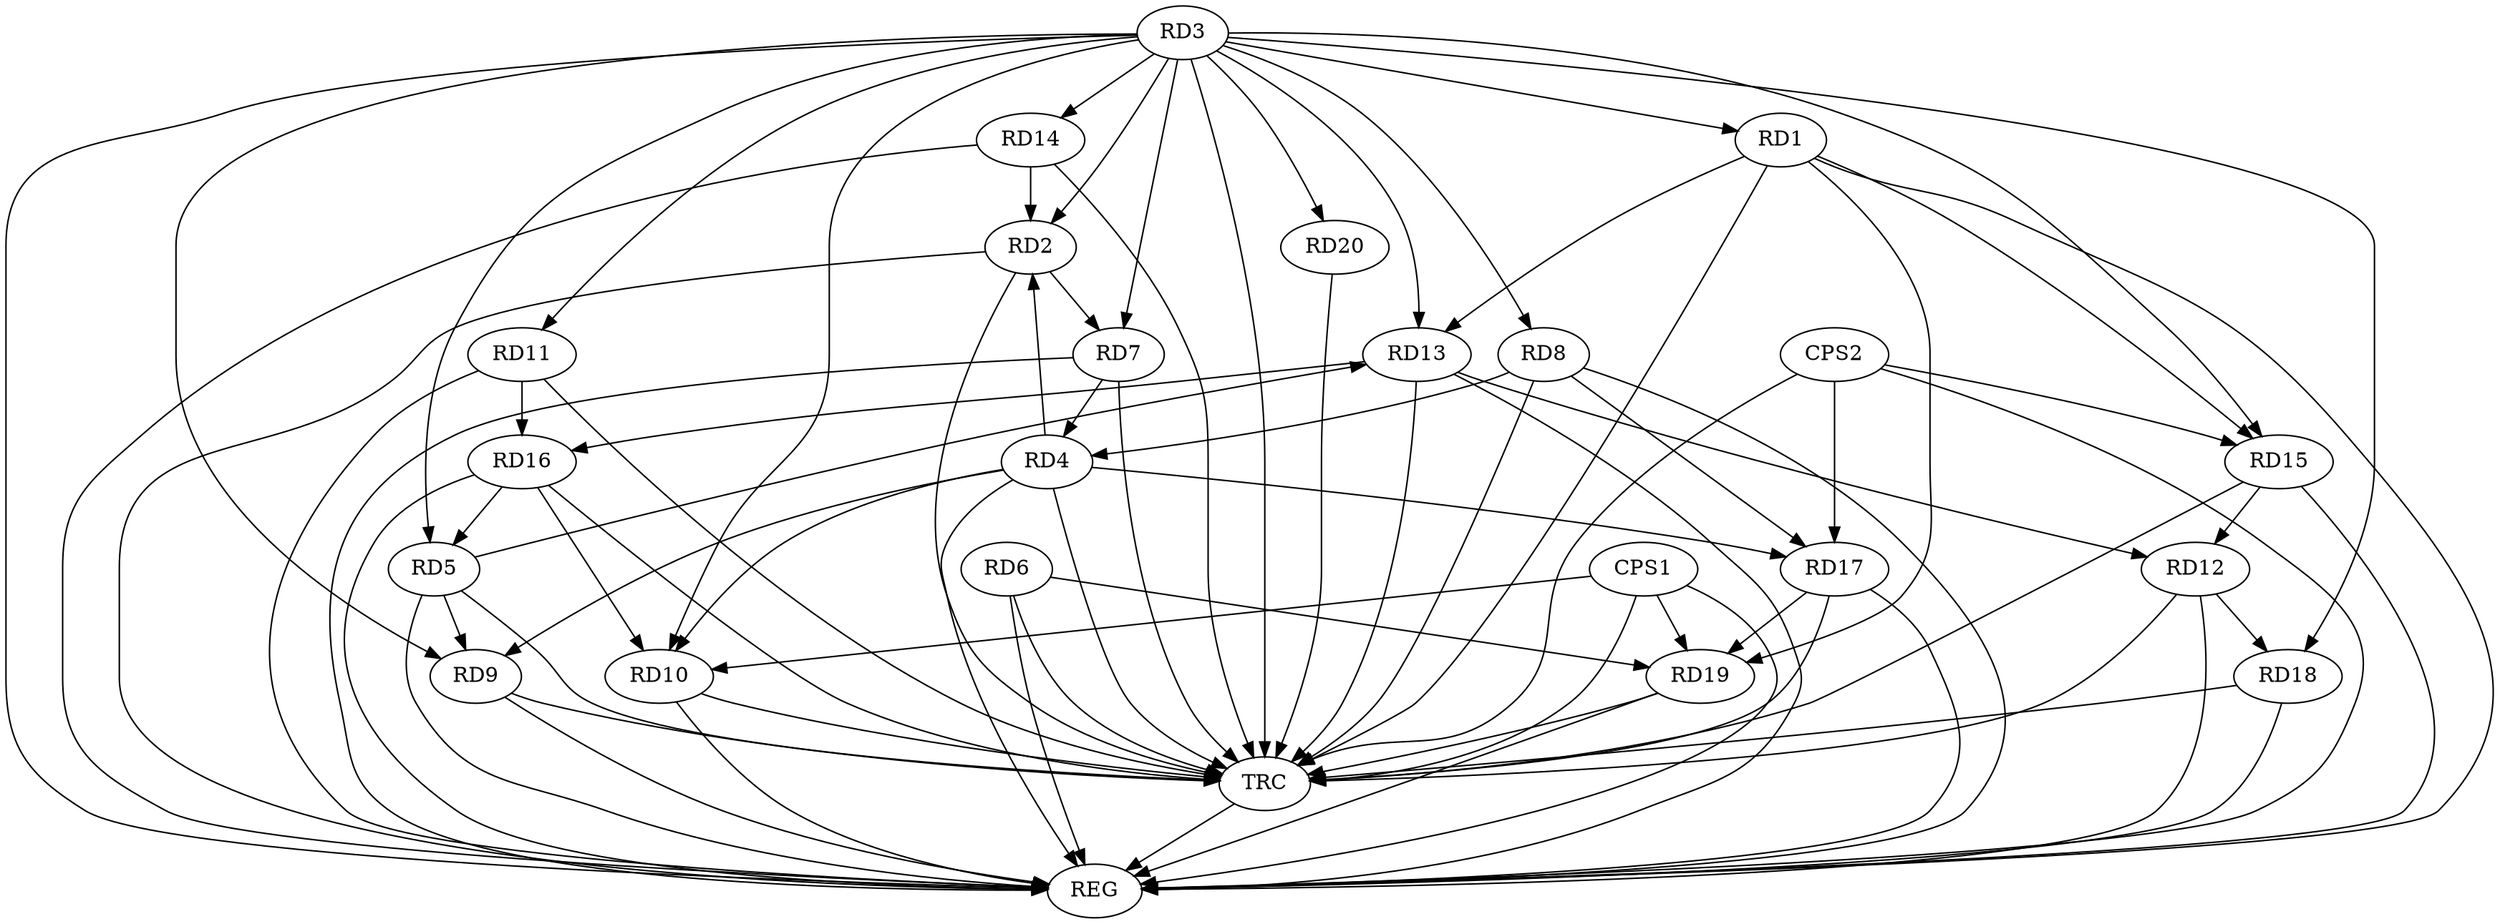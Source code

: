 strict digraph G {
  RD1 [ label="RD1" ];
  RD2 [ label="RD2" ];
  RD3 [ label="RD3" ];
  RD4 [ label="RD4" ];
  RD5 [ label="RD5" ];
  RD6 [ label="RD6" ];
  RD7 [ label="RD7" ];
  RD8 [ label="RD8" ];
  RD9 [ label="RD9" ];
  RD10 [ label="RD10" ];
  RD11 [ label="RD11" ];
  RD12 [ label="RD12" ];
  RD13 [ label="RD13" ];
  RD14 [ label="RD14" ];
  RD15 [ label="RD15" ];
  RD16 [ label="RD16" ];
  RD17 [ label="RD17" ];
  RD18 [ label="RD18" ];
  RD19 [ label="RD19" ];
  RD20 [ label="RD20" ];
  CPS1 [ label="CPS1" ];
  CPS2 [ label="CPS2" ];
  REG [ label="REG" ];
  TRC [ label="TRC" ];
  RD1 -> RD13;
  RD1 -> RD15;
  RD1 -> RD19;
  RD3 -> RD2;
  RD4 -> RD2;
  RD2 -> RD7;
  RD14 -> RD2;
  RD3 -> RD5;
  RD3 -> RD7;
  RD3 -> RD9;
  RD7 -> RD4;
  RD8 -> RD4;
  RD4 -> RD9;
  RD4 -> RD10;
  RD4 -> RD17;
  RD5 -> RD9;
  RD5 -> RD13;
  RD16 -> RD5;
  RD6 -> RD19;
  RD8 -> RD17;
  RD16 -> RD10;
  RD11 -> RD16;
  RD13 -> RD12;
  RD15 -> RD12;
  RD12 -> RD18;
  RD13 -> RD16;
  RD17 -> RD19;
  CPS1 -> RD10;
  CPS1 -> RD19;
  CPS2 -> RD17;
  CPS2 -> RD15;
  RD1 -> REG;
  RD2 -> REG;
  RD3 -> REG;
  RD4 -> REG;
  RD5 -> REG;
  RD6 -> REG;
  RD7 -> REG;
  RD8 -> REG;
  RD9 -> REG;
  RD10 -> REG;
  RD11 -> REG;
  RD12 -> REG;
  RD13 -> REG;
  RD14 -> REG;
  RD15 -> REG;
  RD16 -> REG;
  RD17 -> REG;
  RD18 -> REG;
  RD19 -> REG;
  CPS1 -> REG;
  CPS2 -> REG;
  RD1 -> TRC;
  RD2 -> TRC;
  RD3 -> TRC;
  RD4 -> TRC;
  RD5 -> TRC;
  RD6 -> TRC;
  RD7 -> TRC;
  RD8 -> TRC;
  RD9 -> TRC;
  RD10 -> TRC;
  RD11 -> TRC;
  RD12 -> TRC;
  RD13 -> TRC;
  RD14 -> TRC;
  RD15 -> TRC;
  RD16 -> TRC;
  RD17 -> TRC;
  RD18 -> TRC;
  RD19 -> TRC;
  RD20 -> TRC;
  CPS1 -> TRC;
  CPS2 -> TRC;
  TRC -> REG;
  RD3 -> RD8;
  RD3 -> RD15;
  RD3 -> RD20;
  RD3 -> RD1;
  RD3 -> RD10;
  RD3 -> RD14;
  RD3 -> RD11;
  RD3 -> RD13;
  RD3 -> RD18;
}
